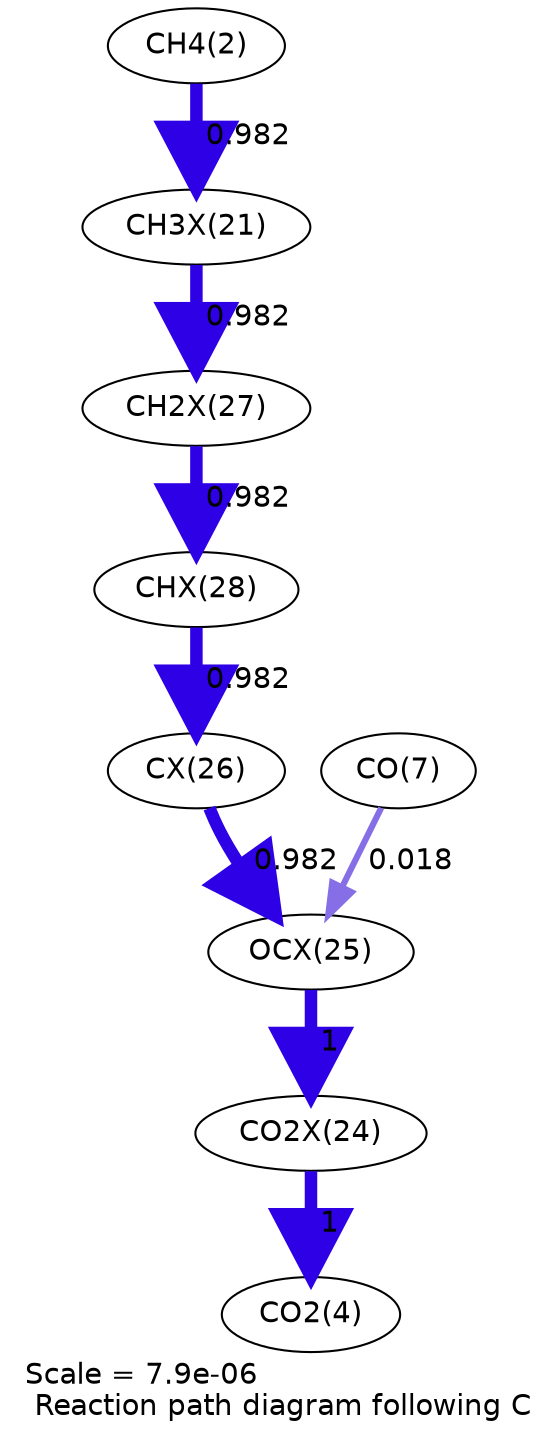 digraph reaction_paths {
center=1;
s4 -> s24[fontname="Helvetica", penwidth=5.99, arrowsize=2.99, color="0.7, 1.48, 0.9"
, label=" 0.982"];
s24 -> s30[fontname="Helvetica", penwidth=5.99, arrowsize=2.99, color="0.7, 1.48, 0.9"
, label=" 0.982"];
s30 -> s31[fontname="Helvetica", penwidth=5.99, arrowsize=2.99, color="0.7, 1.48, 0.9"
, label=" 0.982"];
s31 -> s29[fontname="Helvetica", penwidth=5.99, arrowsize=2.99, color="0.7, 1.48, 0.9"
, label=" 0.982"];
s29 -> s28[fontname="Helvetica", penwidth=5.99, arrowsize=2.99, color="0.7, 1.48, 0.9"
, label=" 0.982"];
s9 -> s28[fontname="Helvetica", penwidth=2.97, arrowsize=1.48, color="0.7, 0.518, 0.9"
, label=" 0.018"];
s28 -> s27[fontname="Helvetica", penwidth=6, arrowsize=3, color="0.7, 1.5, 0.9"
, label=" 1"];
s27 -> s6[fontname="Helvetica", penwidth=6, arrowsize=3, color="0.7, 1.5, 0.9"
, label=" 1"];
s4 [ fontname="Helvetica", label="CH4(2)"];
s6 [ fontname="Helvetica", label="CO2(4)"];
s9 [ fontname="Helvetica", label="CO(7)"];
s24 [ fontname="Helvetica", label="CH3X(21)"];
s27 [ fontname="Helvetica", label="CO2X(24)"];
s28 [ fontname="Helvetica", label="OCX(25)"];
s29 [ fontname="Helvetica", label="CX(26)"];
s30 [ fontname="Helvetica", label="CH2X(27)"];
s31 [ fontname="Helvetica", label="CHX(28)"];
 label = "Scale = 7.9e-06\l Reaction path diagram following C";
 fontname = "Helvetica";
}
